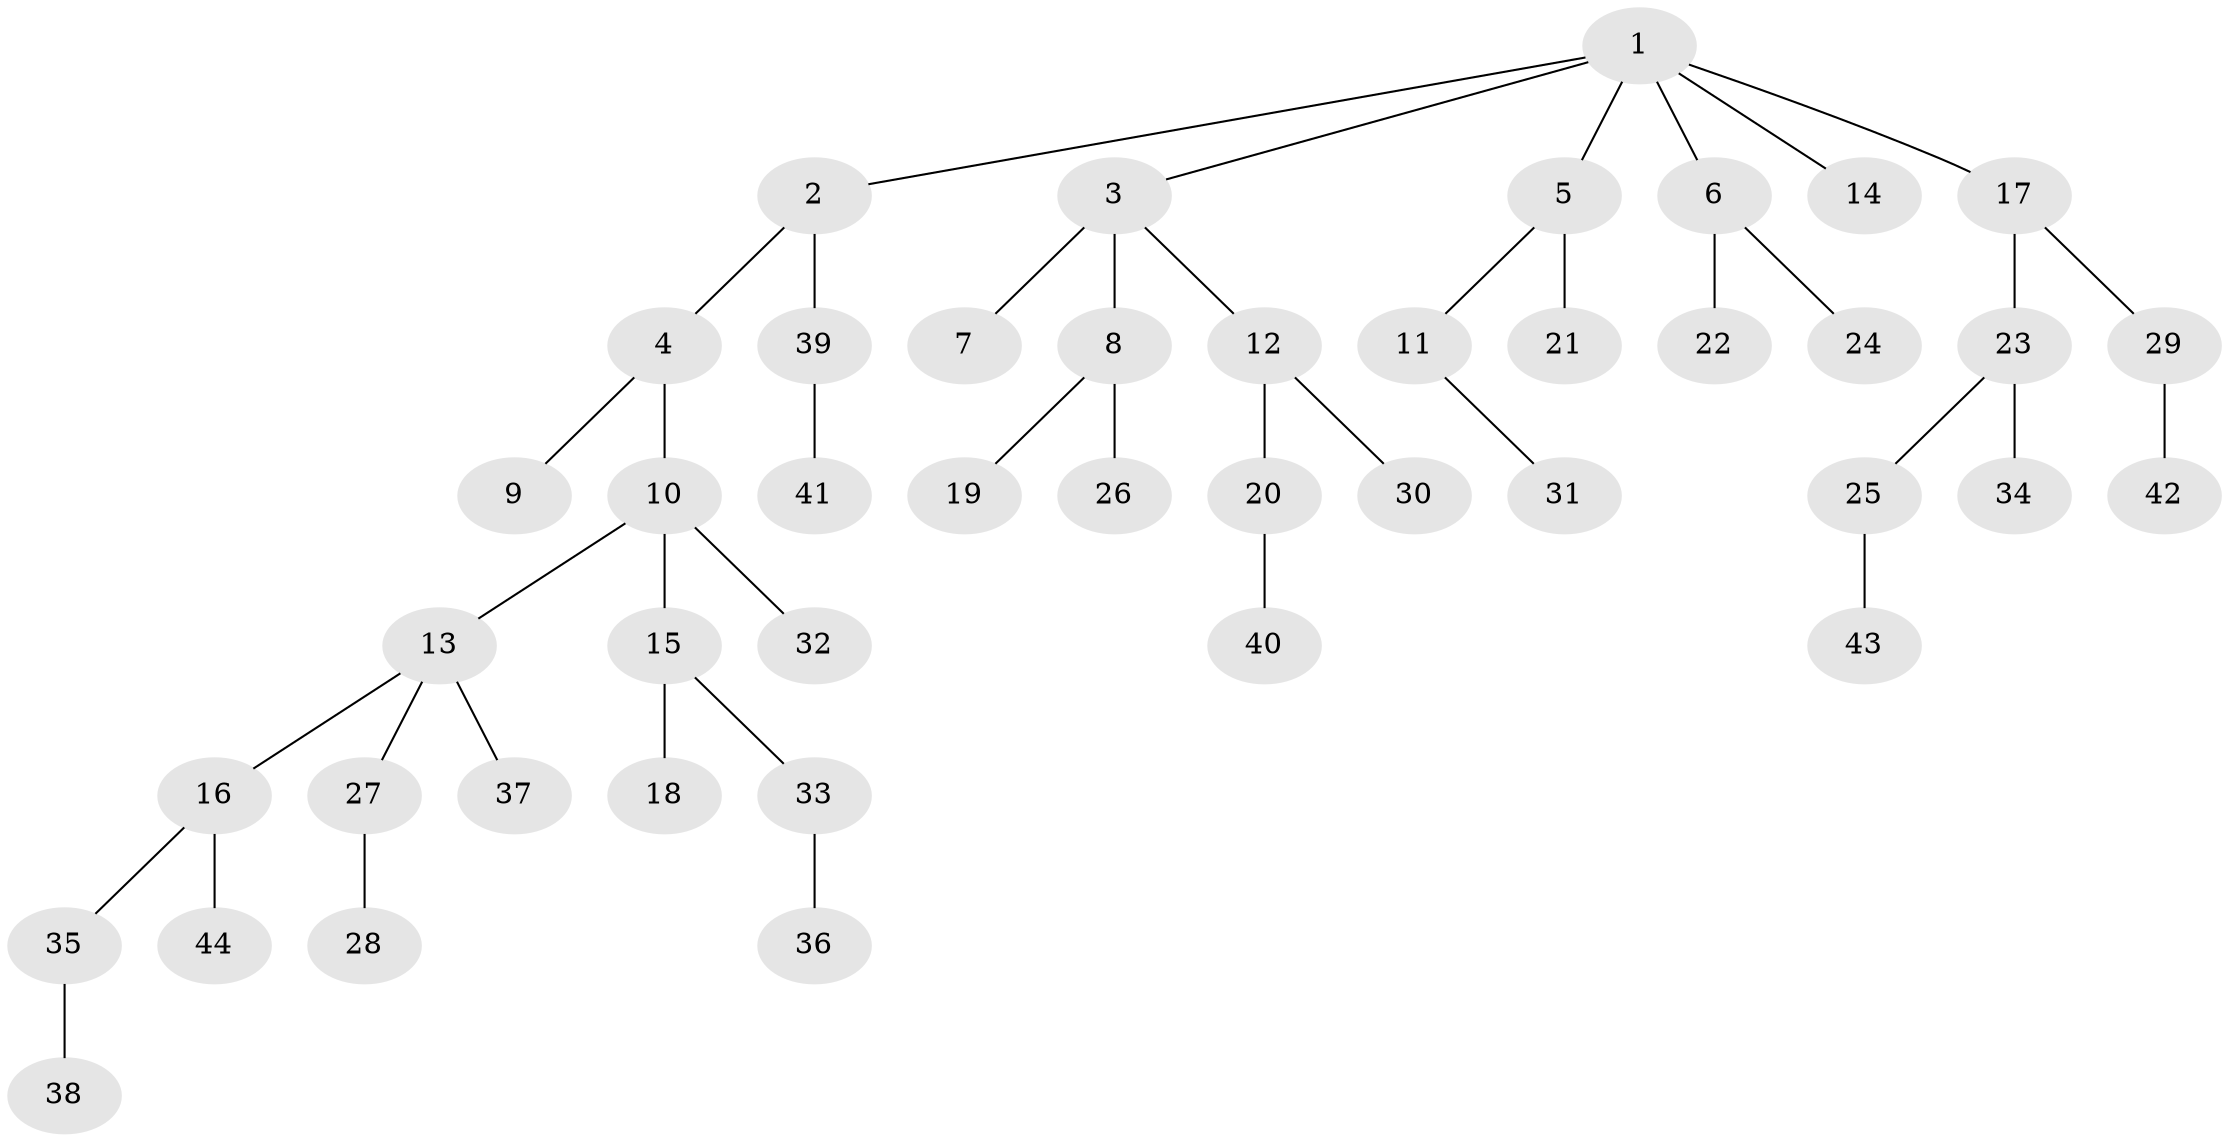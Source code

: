 // original degree distribution, {7: 0.0136986301369863, 4: 0.0547945205479452, 3: 0.1506849315068493, 1: 0.4383561643835616, 5: 0.0273972602739726, 2: 0.3150684931506849}
// Generated by graph-tools (version 1.1) at 2025/51/03/04/25 22:51:43]
// undirected, 44 vertices, 43 edges
graph export_dot {
  node [color=gray90,style=filled];
  1;
  2;
  3;
  4;
  5;
  6;
  7;
  8;
  9;
  10;
  11;
  12;
  13;
  14;
  15;
  16;
  17;
  18;
  19;
  20;
  21;
  22;
  23;
  24;
  25;
  26;
  27;
  28;
  29;
  30;
  31;
  32;
  33;
  34;
  35;
  36;
  37;
  38;
  39;
  40;
  41;
  42;
  43;
  44;
  1 -- 2 [weight=1.0];
  1 -- 3 [weight=1.0];
  1 -- 5 [weight=1.0];
  1 -- 6 [weight=1.0];
  1 -- 14 [weight=1.0];
  1 -- 17 [weight=1.0];
  2 -- 4 [weight=1.0];
  2 -- 39 [weight=1.0];
  3 -- 7 [weight=2.0];
  3 -- 8 [weight=1.0];
  3 -- 12 [weight=1.0];
  4 -- 9 [weight=1.0];
  4 -- 10 [weight=1.0];
  5 -- 11 [weight=1.0];
  5 -- 21 [weight=1.0];
  6 -- 22 [weight=1.0];
  6 -- 24 [weight=1.0];
  8 -- 19 [weight=1.0];
  8 -- 26 [weight=1.0];
  10 -- 13 [weight=1.0];
  10 -- 15 [weight=1.0];
  10 -- 32 [weight=1.0];
  11 -- 31 [weight=1.0];
  12 -- 20 [weight=1.0];
  12 -- 30 [weight=1.0];
  13 -- 16 [weight=1.0];
  13 -- 27 [weight=1.0];
  13 -- 37 [weight=1.0];
  15 -- 18 [weight=1.0];
  15 -- 33 [weight=1.0];
  16 -- 35 [weight=1.0];
  16 -- 44 [weight=1.0];
  17 -- 23 [weight=1.0];
  17 -- 29 [weight=1.0];
  20 -- 40 [weight=1.0];
  23 -- 25 [weight=1.0];
  23 -- 34 [weight=2.0];
  25 -- 43 [weight=1.0];
  27 -- 28 [weight=1.0];
  29 -- 42 [weight=1.0];
  33 -- 36 [weight=1.0];
  35 -- 38 [weight=1.0];
  39 -- 41 [weight=1.0];
}
